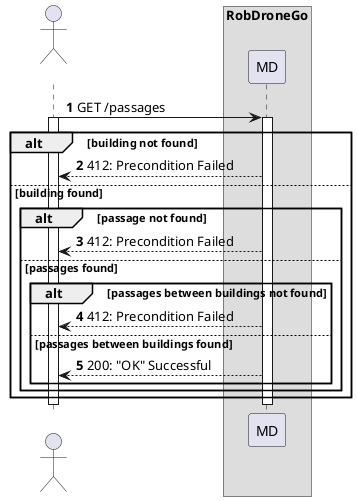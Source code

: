 @startuml
autonumber

actor " " as actor
box "RobDroneGo"
participant "MD" as mdr


actor -> mdr: GET /passages
activate actor
    activate mdr
    alt building not found
        mdr --> actor : 412: Precondition Failed
    else building found
        alt passage not found
            actor <-- mdr : 412: Precondition Failed
        else passages found
            alt passages between buildings not found
                actor <-- mdr : 412: Precondition Failed
            else passages between buildings found

                actor <-- mdr : 200: "OK" Successful
            end
        end
    end

    deactivate mdr
deactivate actor


@enduml


